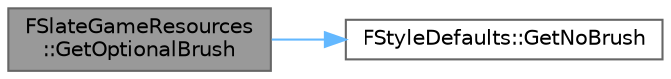 digraph "FSlateGameResources::GetOptionalBrush"
{
 // INTERACTIVE_SVG=YES
 // LATEX_PDF_SIZE
  bgcolor="transparent";
  edge [fontname=Helvetica,fontsize=10,labelfontname=Helvetica,labelfontsize=10];
  node [fontname=Helvetica,fontsize=10,shape=box,height=0.2,width=0.4];
  rankdir="LR";
  Node1 [id="Node000001",label="FSlateGameResources\l::GetOptionalBrush",height=0.2,width=0.4,color="gray40", fillcolor="grey60", style="filled", fontcolor="black",tooltip="Just like GetBrush, but returns DefaultBrush instead of the \"missing brush\" image when the resource i..."];
  Node1 -> Node2 [id="edge1_Node000001_Node000002",color="steelblue1",style="solid",tooltip=" "];
  Node2 [id="Node000002",label="FStyleDefaults::GetNoBrush",height=0.2,width=0.4,color="grey40", fillcolor="white", style="filled",URL="$de/d47/classFStyleDefaults.html#a60cbafb96d1fcf0b4976d4a94259aa9c",tooltip=" "];
}
